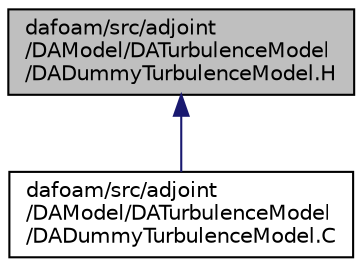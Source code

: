 digraph "dafoam/src/adjoint/DAModel/DATurbulenceModel/DADummyTurbulenceModel.H"
{
  bgcolor="transparent";
  edge [fontname="Helvetica",fontsize="10",labelfontname="Helvetica",labelfontsize="10"];
  node [fontname="Helvetica",fontsize="10",shape=record];
  Node21 [label="dafoam/src/adjoint\l/DAModel/DATurbulenceModel\l/DADummyTurbulenceModel.H",height=0.2,width=0.4,color="black", fillcolor="grey75", style="filled", fontcolor="black"];
  Node21 -> Node22 [dir="back",color="midnightblue",fontsize="10",style="solid",fontname="Helvetica"];
  Node22 [label="dafoam/src/adjoint\l/DAModel/DATurbulenceModel\l/DADummyTurbulenceModel.C",height=0.2,width=0.4,color="black",URL="$DADummyTurbulenceModel_8C.html"];
}
